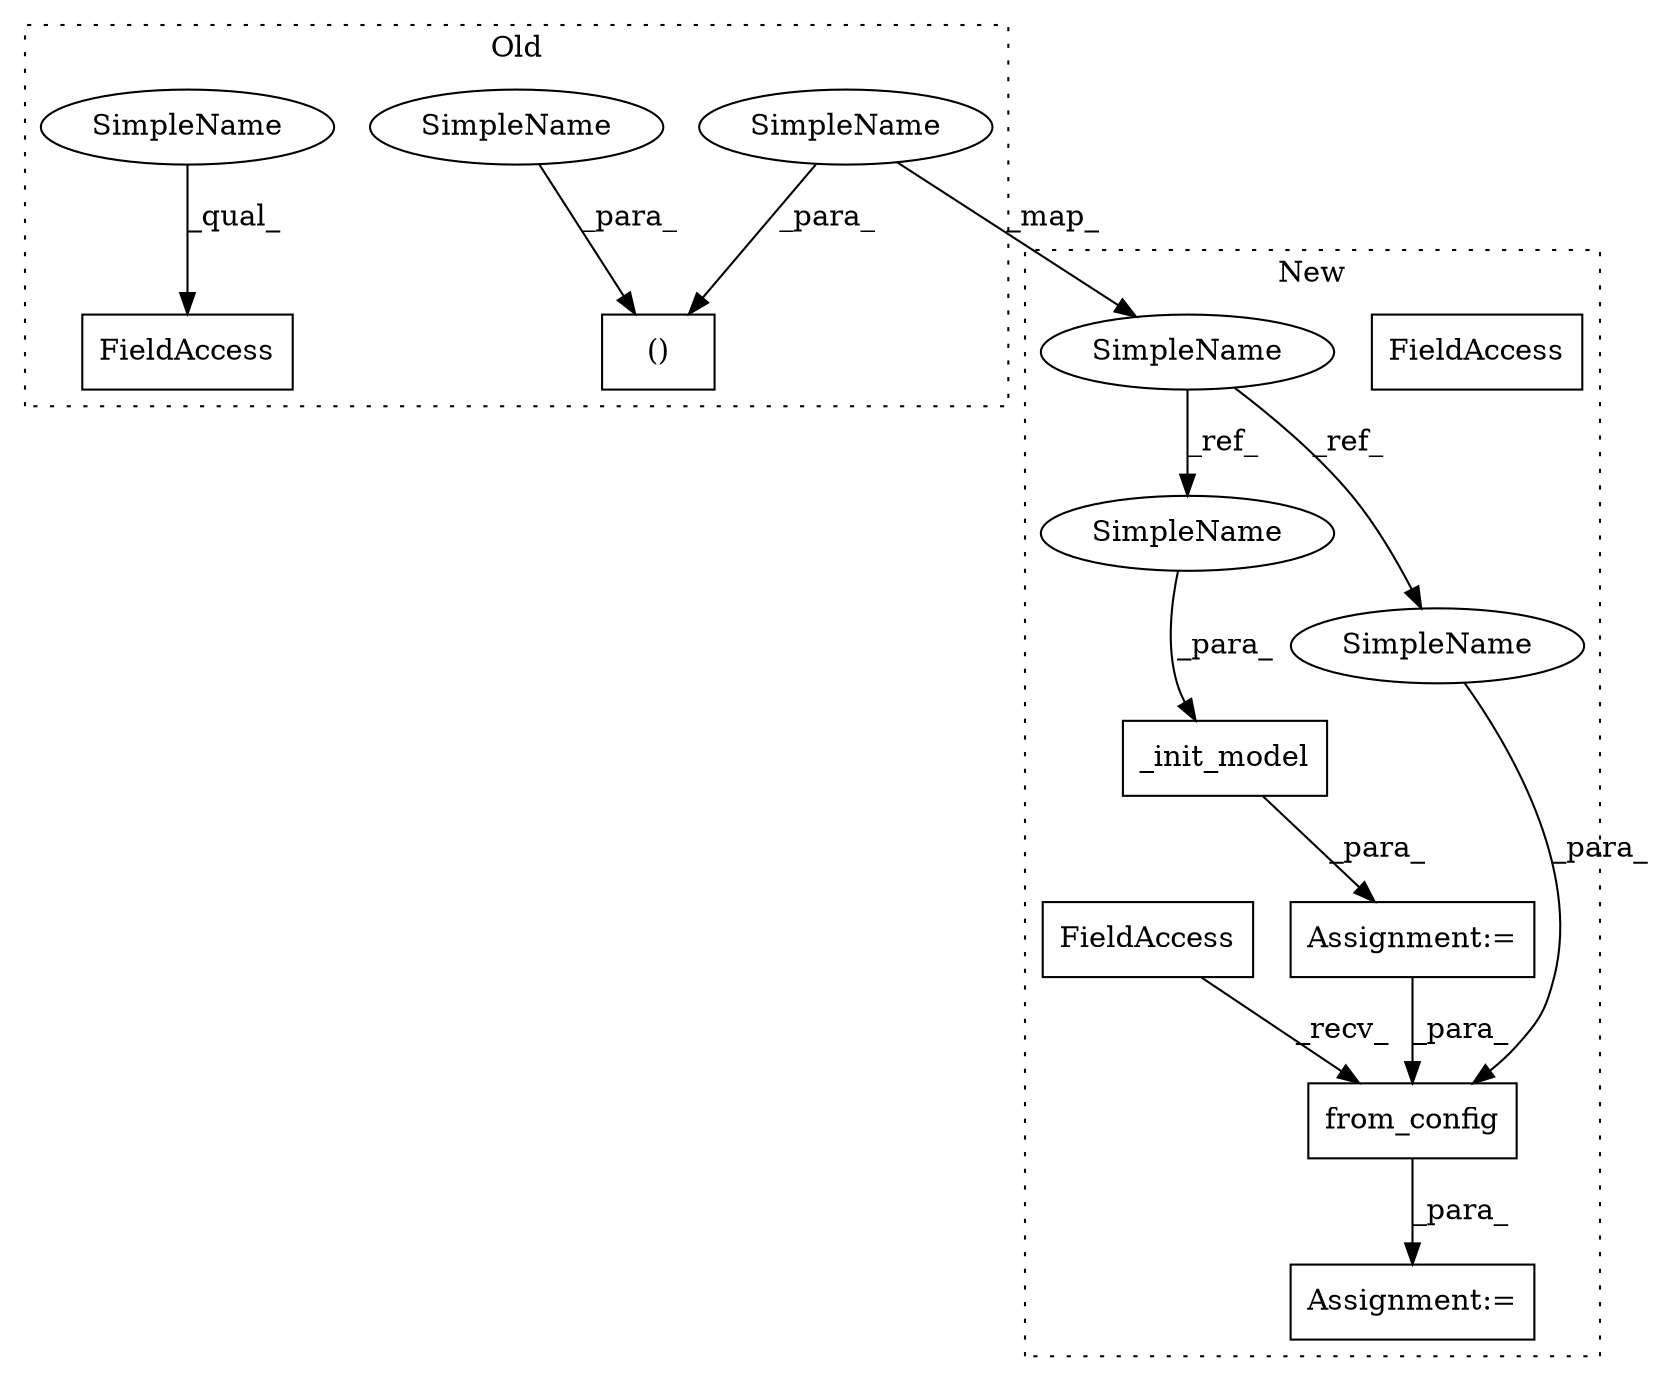 digraph G {
subgraph cluster0 {
1 [label="()" a="106" s="6693" l="29" shape="box"];
6 [label="FieldAccess" a="22" s="6897" l="16" shape="box"];
9 [label="SimpleName" a="42" s="6716" l="6" shape="ellipse"];
13 [label="SimpleName" a="42" s="6897" l="10" shape="ellipse"];
14 [label="SimpleName" a="42" s="6693" l="10" shape="ellipse"];
label = "Old";
style="dotted";
}
subgraph cluster1 {
2 [label="from_config" a="32" s="7115,7139" l="12,1" shape="box"];
3 [label="Assignment:=" a="7" s="7037" l="1" shape="box"];
4 [label="Assignment:=" a="7" s="7078" l="1" shape="box"];
5 [label="FieldAccess" a="22" s="7079" l="35" shape="box"];
7 [label="_init_model" a="32" s="7043,7061" l="12,1" shape="box"];
8 [label="SimpleName" a="42" s="6996" l="6" shape="ellipse"];
10 [label="SimpleName" a="42" s="7055" l="6" shape="ellipse"];
11 [label="SimpleName" a="42" s="7127" l="6" shape="ellipse"];
12 [label="FieldAccess" a="22" s="7079" l="35" shape="box"];
label = "New";
style="dotted";
}
2 -> 4 [label="_para_"];
3 -> 2 [label="_para_"];
7 -> 3 [label="_para_"];
8 -> 10 [label="_ref_"];
8 -> 11 [label="_ref_"];
9 -> 1 [label="_para_"];
9 -> 8 [label="_map_"];
10 -> 7 [label="_para_"];
11 -> 2 [label="_para_"];
12 -> 2 [label="_recv_"];
13 -> 6 [label="_qual_"];
14 -> 1 [label="_para_"];
}